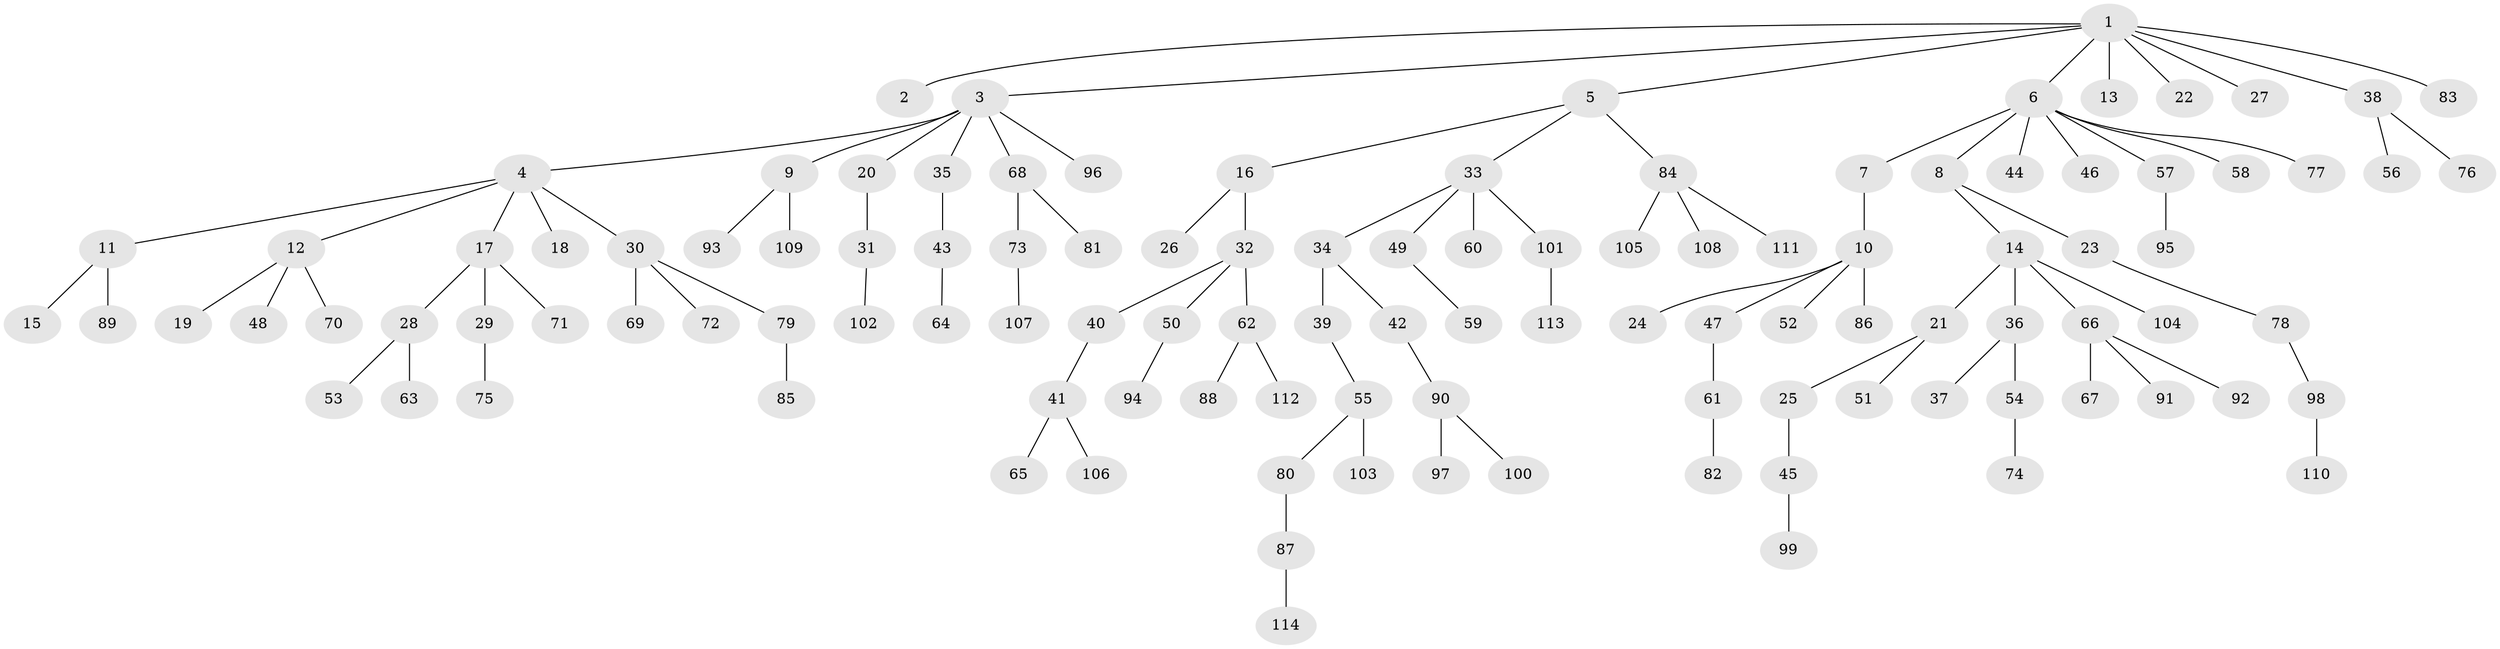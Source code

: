// coarse degree distribution, {2: 0.14893617021276595, 4: 0.0425531914893617, 1: 0.6170212765957447, 3: 0.0851063829787234, 5: 0.0425531914893617, 7: 0.02127659574468085, 6: 0.0425531914893617}
// Generated by graph-tools (version 1.1) at 2025/37/03/04/25 23:37:28]
// undirected, 114 vertices, 113 edges
graph export_dot {
  node [color=gray90,style=filled];
  1;
  2;
  3;
  4;
  5;
  6;
  7;
  8;
  9;
  10;
  11;
  12;
  13;
  14;
  15;
  16;
  17;
  18;
  19;
  20;
  21;
  22;
  23;
  24;
  25;
  26;
  27;
  28;
  29;
  30;
  31;
  32;
  33;
  34;
  35;
  36;
  37;
  38;
  39;
  40;
  41;
  42;
  43;
  44;
  45;
  46;
  47;
  48;
  49;
  50;
  51;
  52;
  53;
  54;
  55;
  56;
  57;
  58;
  59;
  60;
  61;
  62;
  63;
  64;
  65;
  66;
  67;
  68;
  69;
  70;
  71;
  72;
  73;
  74;
  75;
  76;
  77;
  78;
  79;
  80;
  81;
  82;
  83;
  84;
  85;
  86;
  87;
  88;
  89;
  90;
  91;
  92;
  93;
  94;
  95;
  96;
  97;
  98;
  99;
  100;
  101;
  102;
  103;
  104;
  105;
  106;
  107;
  108;
  109;
  110;
  111;
  112;
  113;
  114;
  1 -- 2;
  1 -- 3;
  1 -- 5;
  1 -- 6;
  1 -- 13;
  1 -- 22;
  1 -- 27;
  1 -- 38;
  1 -- 83;
  3 -- 4;
  3 -- 9;
  3 -- 20;
  3 -- 35;
  3 -- 68;
  3 -- 96;
  4 -- 11;
  4 -- 12;
  4 -- 17;
  4 -- 18;
  4 -- 30;
  5 -- 16;
  5 -- 33;
  5 -- 84;
  6 -- 7;
  6 -- 8;
  6 -- 44;
  6 -- 46;
  6 -- 57;
  6 -- 58;
  6 -- 77;
  7 -- 10;
  8 -- 14;
  8 -- 23;
  9 -- 93;
  9 -- 109;
  10 -- 24;
  10 -- 47;
  10 -- 52;
  10 -- 86;
  11 -- 15;
  11 -- 89;
  12 -- 19;
  12 -- 48;
  12 -- 70;
  14 -- 21;
  14 -- 36;
  14 -- 66;
  14 -- 104;
  16 -- 26;
  16 -- 32;
  17 -- 28;
  17 -- 29;
  17 -- 71;
  20 -- 31;
  21 -- 25;
  21 -- 51;
  23 -- 78;
  25 -- 45;
  28 -- 53;
  28 -- 63;
  29 -- 75;
  30 -- 69;
  30 -- 72;
  30 -- 79;
  31 -- 102;
  32 -- 40;
  32 -- 50;
  32 -- 62;
  33 -- 34;
  33 -- 49;
  33 -- 60;
  33 -- 101;
  34 -- 39;
  34 -- 42;
  35 -- 43;
  36 -- 37;
  36 -- 54;
  38 -- 56;
  38 -- 76;
  39 -- 55;
  40 -- 41;
  41 -- 65;
  41 -- 106;
  42 -- 90;
  43 -- 64;
  45 -- 99;
  47 -- 61;
  49 -- 59;
  50 -- 94;
  54 -- 74;
  55 -- 80;
  55 -- 103;
  57 -- 95;
  61 -- 82;
  62 -- 88;
  62 -- 112;
  66 -- 67;
  66 -- 91;
  66 -- 92;
  68 -- 73;
  68 -- 81;
  73 -- 107;
  78 -- 98;
  79 -- 85;
  80 -- 87;
  84 -- 105;
  84 -- 108;
  84 -- 111;
  87 -- 114;
  90 -- 97;
  90 -- 100;
  98 -- 110;
  101 -- 113;
}

